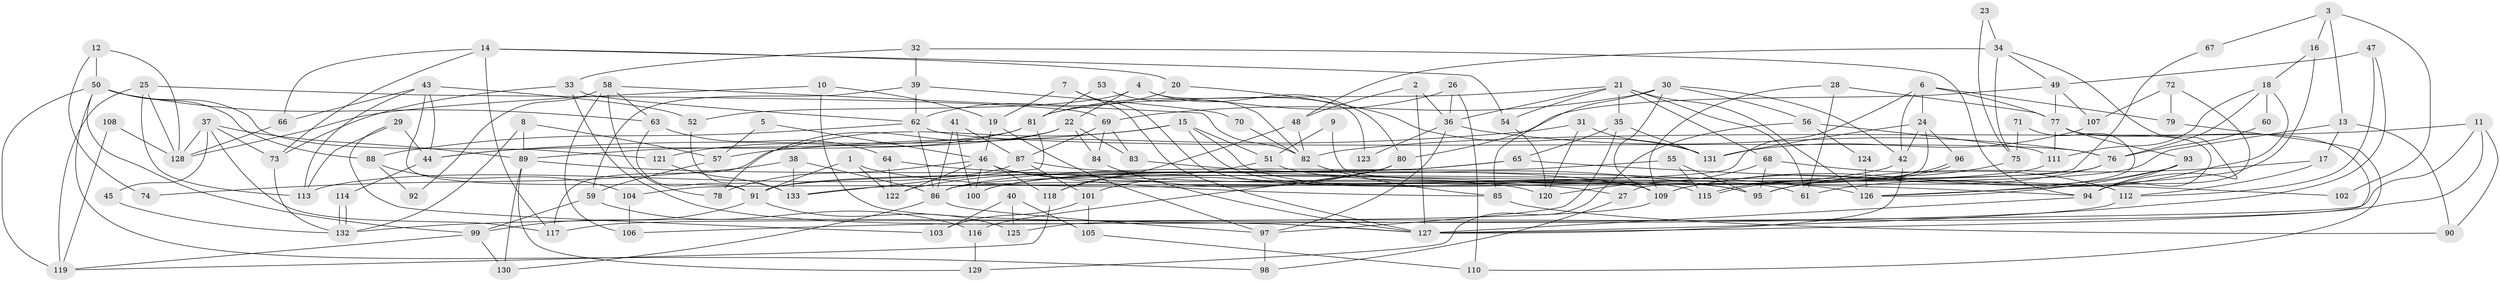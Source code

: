 // coarse degree distribution, {8: 0.09433962264150944, 10: 0.07547169811320754, 9: 0.07547169811320754, 11: 0.03773584905660377, 3: 0.16981132075471697, 7: 0.05660377358490566, 4: 0.1320754716981132, 6: 0.09433962264150944, 12: 0.018867924528301886, 5: 0.07547169811320754, 14: 0.018867924528301886, 2: 0.11320754716981132, 15: 0.03773584905660377}
// Generated by graph-tools (version 1.1) at 2025/18/03/04/25 18:18:56]
// undirected, 133 vertices, 266 edges
graph export_dot {
graph [start="1"]
  node [color=gray90,style=filled];
  1;
  2;
  3;
  4;
  5;
  6;
  7;
  8;
  9;
  10;
  11;
  12;
  13;
  14;
  15;
  16;
  17;
  18;
  19;
  20;
  21;
  22;
  23;
  24;
  25;
  26;
  27;
  28;
  29;
  30;
  31;
  32;
  33;
  34;
  35;
  36;
  37;
  38;
  39;
  40;
  41;
  42;
  43;
  44;
  45;
  46;
  47;
  48;
  49;
  50;
  51;
  52;
  53;
  54;
  55;
  56;
  57;
  58;
  59;
  60;
  61;
  62;
  63;
  64;
  65;
  66;
  67;
  68;
  69;
  70;
  71;
  72;
  73;
  74;
  75;
  76;
  77;
  78;
  79;
  80;
  81;
  82;
  83;
  84;
  85;
  86;
  87;
  88;
  89;
  90;
  91;
  92;
  93;
  94;
  95;
  96;
  97;
  98;
  99;
  100;
  101;
  102;
  103;
  104;
  105;
  106;
  107;
  108;
  109;
  110;
  111;
  112;
  113;
  114;
  115;
  116;
  117;
  118;
  119;
  120;
  121;
  122;
  123;
  124;
  125;
  126;
  127;
  128;
  129;
  130;
  131;
  132;
  133;
  1 -- 91;
  1 -- 27;
  1 -- 122;
  2 -- 36;
  2 -- 127;
  2 -- 48;
  3 -- 16;
  3 -- 13;
  3 -- 67;
  3 -- 102;
  4 -- 80;
  4 -- 22;
  4 -- 52;
  4 -- 123;
  5 -- 46;
  5 -- 57;
  6 -- 77;
  6 -- 42;
  6 -- 24;
  6 -- 79;
  6 -- 104;
  7 -- 127;
  7 -- 109;
  7 -- 19;
  8 -- 132;
  8 -- 89;
  8 -- 57;
  9 -- 51;
  9 -- 112;
  10 -- 127;
  10 -- 19;
  10 -- 128;
  11 -- 106;
  11 -- 125;
  11 -- 82;
  11 -- 90;
  12 -- 128;
  12 -- 50;
  12 -- 74;
  13 -- 91;
  13 -- 90;
  13 -- 17;
  14 -- 73;
  14 -- 54;
  14 -- 20;
  14 -- 66;
  14 -- 117;
  15 -- 117;
  15 -- 115;
  15 -- 44;
  15 -- 51;
  15 -- 95;
  16 -- 18;
  16 -- 126;
  17 -- 95;
  17 -- 112;
  18 -- 61;
  18 -- 76;
  18 -- 60;
  18 -- 111;
  19 -- 46;
  19 -- 97;
  20 -- 62;
  20 -- 131;
  21 -- 81;
  21 -- 35;
  21 -- 36;
  21 -- 54;
  21 -- 61;
  21 -- 68;
  21 -- 126;
  22 -- 78;
  22 -- 83;
  22 -- 44;
  22 -- 84;
  23 -- 75;
  23 -- 34;
  24 -- 131;
  24 -- 27;
  24 -- 42;
  24 -- 96;
  25 -- 113;
  25 -- 128;
  25 -- 69;
  25 -- 119;
  26 -- 81;
  26 -- 36;
  26 -- 110;
  27 -- 98;
  28 -- 77;
  28 -- 109;
  28 -- 61;
  29 -- 113;
  29 -- 44;
  29 -- 103;
  30 -- 69;
  30 -- 42;
  30 -- 56;
  30 -- 85;
  30 -- 109;
  31 -- 57;
  31 -- 120;
  31 -- 131;
  32 -- 33;
  32 -- 94;
  32 -- 39;
  33 -- 62;
  33 -- 127;
  33 -- 73;
  34 -- 48;
  34 -- 49;
  34 -- 75;
  34 -- 94;
  35 -- 131;
  35 -- 97;
  35 -- 65;
  36 -- 76;
  36 -- 97;
  36 -- 123;
  37 -- 117;
  37 -- 128;
  37 -- 45;
  37 -- 73;
  37 -- 89;
  38 -- 133;
  38 -- 86;
  38 -- 74;
  39 -- 59;
  39 -- 62;
  39 -- 70;
  40 -- 105;
  40 -- 103;
  40 -- 125;
  41 -- 100;
  41 -- 86;
  41 -- 87;
  42 -- 127;
  42 -- 100;
  43 -- 52;
  43 -- 44;
  43 -- 66;
  43 -- 91;
  43 -- 113;
  44 -- 114;
  45 -- 132;
  46 -- 100;
  46 -- 118;
  46 -- 78;
  46 -- 85;
  46 -- 120;
  46 -- 122;
  47 -- 112;
  47 -- 132;
  47 -- 49;
  48 -- 82;
  48 -- 118;
  49 -- 77;
  49 -- 80;
  49 -- 107;
  50 -- 63;
  50 -- 119;
  50 -- 88;
  50 -- 98;
  50 -- 99;
  50 -- 121;
  51 -- 61;
  51 -- 118;
  52 -- 133;
  53 -- 81;
  53 -- 82;
  54 -- 120;
  55 -- 95;
  55 -- 86;
  55 -- 115;
  56 -- 111;
  56 -- 124;
  56 -- 129;
  57 -- 59;
  58 -- 82;
  58 -- 63;
  58 -- 78;
  58 -- 92;
  58 -- 106;
  59 -- 116;
  59 -- 99;
  60 -- 76;
  62 -- 76;
  62 -- 86;
  62 -- 88;
  63 -- 91;
  63 -- 64;
  64 -- 94;
  64 -- 122;
  65 -- 91;
  65 -- 100;
  65 -- 102;
  66 -- 128;
  67 -- 86;
  68 -- 112;
  68 -- 95;
  68 -- 120;
  69 -- 87;
  69 -- 83;
  69 -- 84;
  70 -- 82;
  71 -- 75;
  71 -- 126;
  72 -- 107;
  72 -- 94;
  72 -- 79;
  73 -- 132;
  75 -- 95;
  76 -- 86;
  76 -- 109;
  77 -- 127;
  77 -- 94;
  77 -- 93;
  77 -- 111;
  79 -- 110;
  80 -- 122;
  80 -- 101;
  80 -- 116;
  81 -- 89;
  81 -- 121;
  81 -- 133;
  82 -- 85;
  83 -- 95;
  84 -- 127;
  85 -- 90;
  86 -- 97;
  86 -- 130;
  87 -- 109;
  87 -- 101;
  87 -- 113;
  88 -- 92;
  88 -- 104;
  89 -- 130;
  89 -- 126;
  89 -- 129;
  91 -- 99;
  91 -- 125;
  93 -- 126;
  93 -- 94;
  93 -- 109;
  94 -- 127;
  96 -- 115;
  96 -- 115;
  97 -- 98;
  99 -- 119;
  99 -- 130;
  101 -- 103;
  101 -- 105;
  104 -- 106;
  105 -- 110;
  107 -- 131;
  108 -- 128;
  108 -- 119;
  109 -- 117;
  111 -- 133;
  112 -- 127;
  114 -- 132;
  114 -- 132;
  116 -- 129;
  118 -- 119;
  121 -- 133;
  124 -- 126;
}
